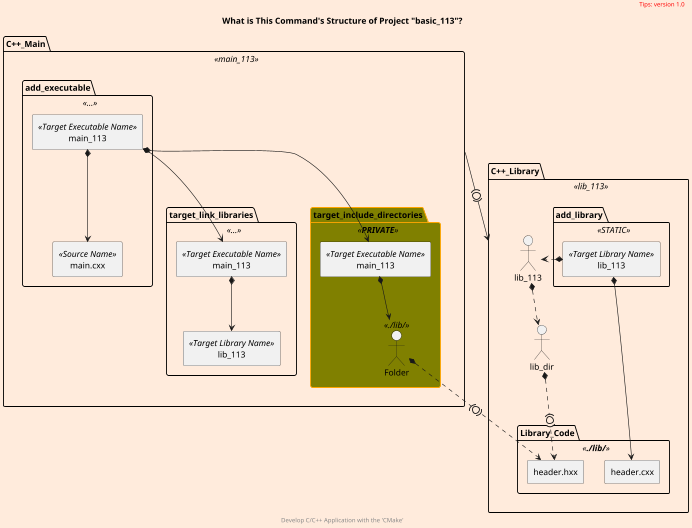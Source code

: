 @startuml
scale 1000 width
skinparam backgroundColor #FFEBDC
scale 0.6

skinparam Folder {
  backgroundColor Olive
  borderColor orange
}

package C++_Main <<main_113>> as cxx_main {
    package target_link_libraries <<...>> {
        rectangle main_113 <<Target Executable Name>> as main_113_link
        rectangle lib_113 <<Target Library Name>> as library_link
    }
    package add_executable <<...>> {
        rectangle main_113 <<Target Executable Name>> as main_113
        rectangle main.cxx <<Source Name>> as main_cxx
    }
    Folder target_include_directories <<**PRIVATE**>> as include_exe {
        rectangle main_113 <<Target Executable Name>> as exe_113
        Folder <<./lib/>> as main_lib_dir
    }

    main_113 *--> main_cxx
    main_113 *--> exe_113
    exe_113 *--> main_lib_dir
    main_113 *--> main_113_link
    main_113_link *--> library_link
}


package C++_Library <<lib_113>> as cxx_lib {
    package add_library <<STATIC>> as add_library {
        rectangle lib_113 <<Target Library Name>> as lib
    }
    'Folder target_include_directories <<**PRIVATE**>> as include_lib {
    '    Folder <<./lib/>> as lib_dir
    '    rectangle lib_113 <<Target Library Name>>
    '}
    package Library_Code <<**./lib/**>> as library_code {
        rectangle header.hxx as header_hxx
        rectangle header.cxx as header_cxx
    }

    lib *.right.> lib_113
    lib *--> header_cxx
    lib_113 *..> lib_dir
    lib_dir *.(0).> header_hxx
}

cxx_main -(0)-> cxx_lib
'library_link *.(0).> lib_113
main_lib_dir *.(0).> header_hxx


title
    What is This Command's Structure of Project "basic_113"?
end title

header
<font color=red>Tips: version 1.0</font>
endheader

center footer Develop C/C++ Application with the 'CMake'

@enduml